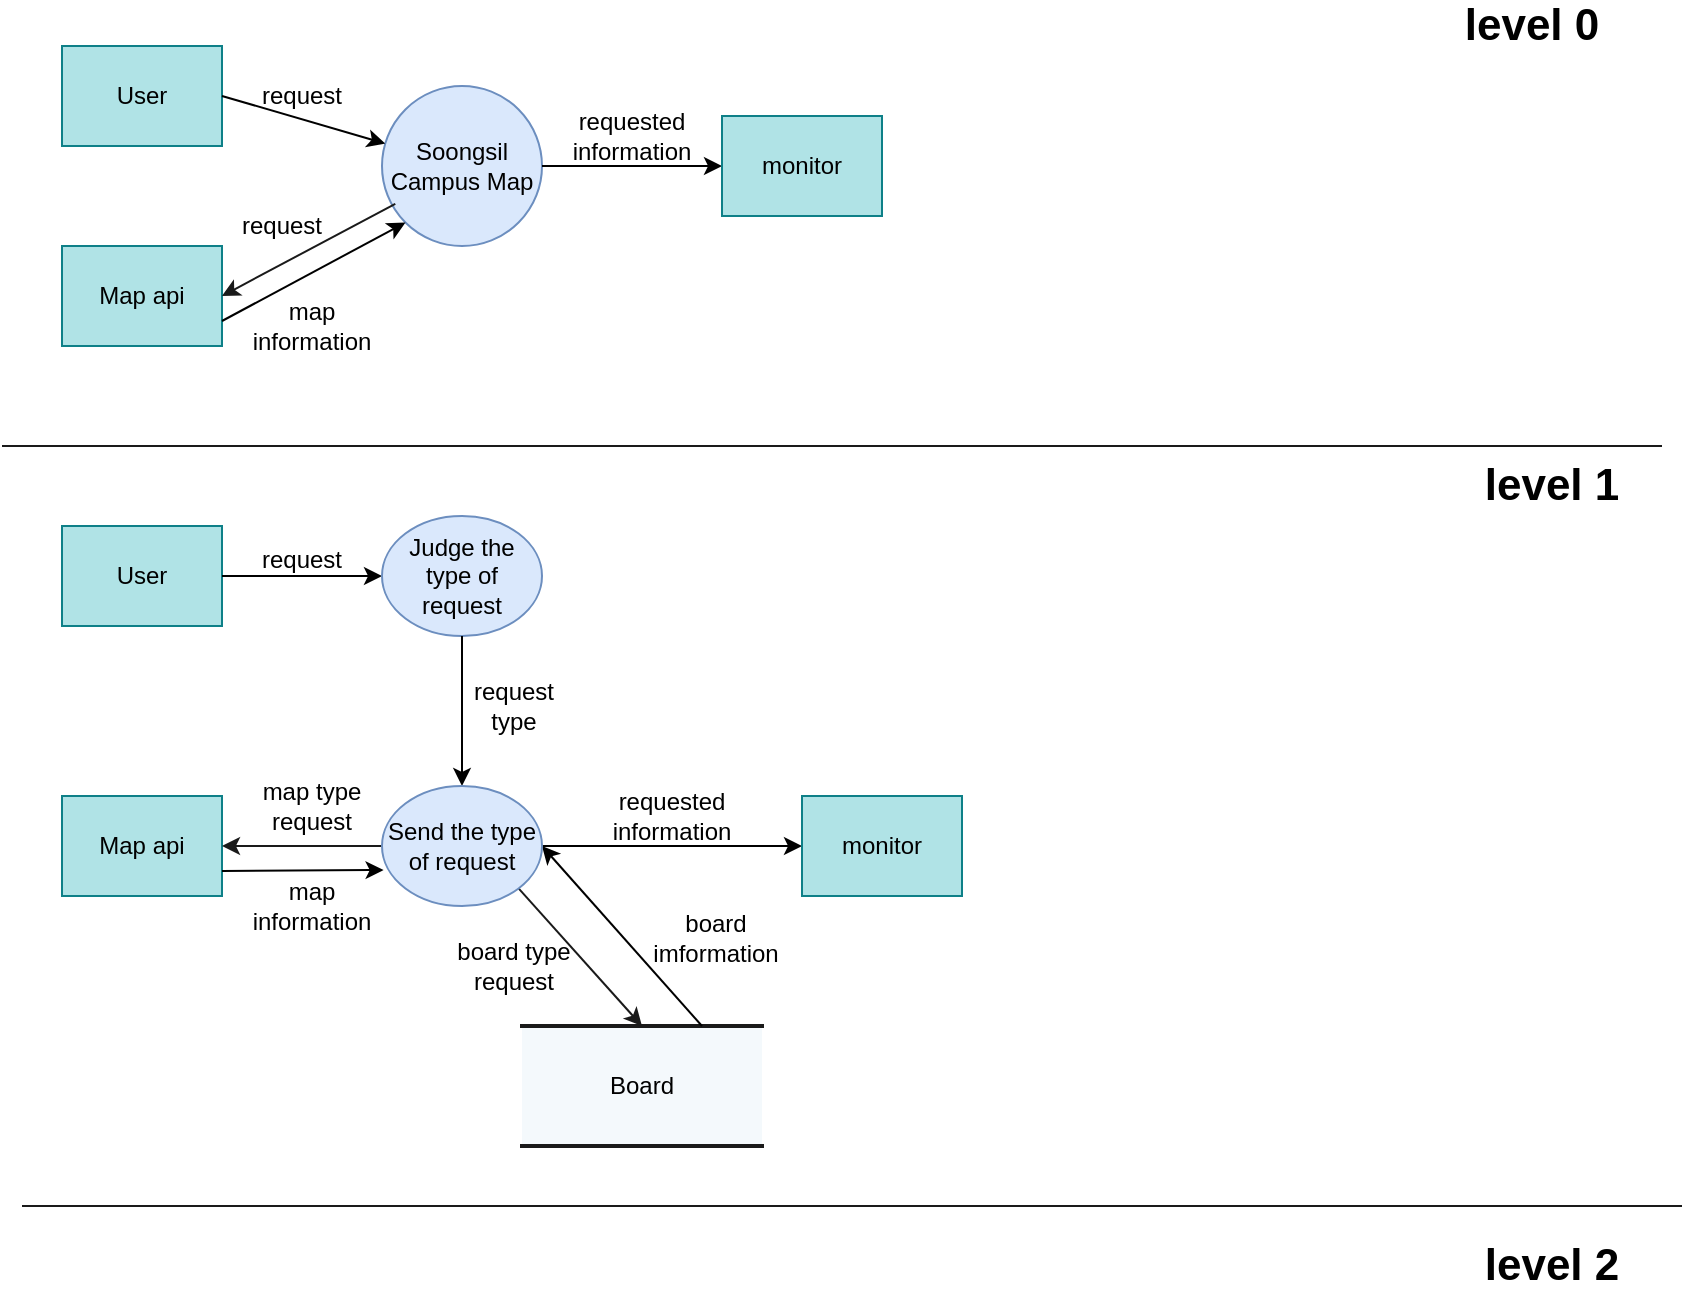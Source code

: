 <mxfile version="14.5.10" type="github">
  <diagram id="bymFOXxrn5_BvPnEqQ4S" name="Page-1">
    <mxGraphModel dx="627" dy="933" grid="1" gridSize="10" guides="1" tooltips="1" connect="1" arrows="1" fold="1" page="1" pageScale="1" pageWidth="827" pageHeight="1169" math="0" shadow="0">
      <root>
        <mxCell id="0" />
        <mxCell id="1" parent="0" />
        <mxCell id="Yp8CZBlHFuohsSUHgXvk-1" value="Soongsil&lt;br&gt;Campus Map" style="ellipse;whiteSpace=wrap;html=1;aspect=fixed;fillColor=#dae8fc;strokeColor=#6c8ebf;" vertex="1" parent="1">
          <mxGeometry x="190" y="50" width="80" height="80" as="geometry" />
        </mxCell>
        <mxCell id="Yp8CZBlHFuohsSUHgXvk-2" value="User" style="rounded=0;whiteSpace=wrap;html=1;fillColor=#b0e3e6;strokeColor=#0e8088;" vertex="1" parent="1">
          <mxGeometry x="30" y="30" width="80" height="50" as="geometry" />
        </mxCell>
        <mxCell id="Yp8CZBlHFuohsSUHgXvk-3" value="" style="endArrow=classic;html=1;exitX=1;exitY=0.5;exitDx=0;exitDy=0;" edge="1" parent="1" source="Yp8CZBlHFuohsSUHgXvk-2" target="Yp8CZBlHFuohsSUHgXvk-1">
          <mxGeometry width="50" height="50" relative="1" as="geometry">
            <mxPoint x="170" y="160" as="sourcePoint" />
            <mxPoint x="220" y="110" as="targetPoint" />
          </mxGeometry>
        </mxCell>
        <mxCell id="Yp8CZBlHFuohsSUHgXvk-4" value="Map api" style="rounded=0;whiteSpace=wrap;html=1;fillColor=#b0e3e6;strokeColor=#0e8088;" vertex="1" parent="1">
          <mxGeometry x="30" y="130" width="80" height="50" as="geometry" />
        </mxCell>
        <mxCell id="Yp8CZBlHFuohsSUHgXvk-5" value="" style="endArrow=classic;html=1;exitX=1;exitY=0.75;exitDx=0;exitDy=0;entryX=0;entryY=1;entryDx=0;entryDy=0;" edge="1" parent="1" source="Yp8CZBlHFuohsSUHgXvk-4" target="Yp8CZBlHFuohsSUHgXvk-1">
          <mxGeometry width="50" height="50" relative="1" as="geometry">
            <mxPoint x="120" y="65" as="sourcePoint" />
            <mxPoint x="201.6" y="88.8" as="targetPoint" />
          </mxGeometry>
        </mxCell>
        <mxCell id="Yp8CZBlHFuohsSUHgXvk-6" value="" style="endArrow=classic;html=1;exitX=0.083;exitY=0.736;exitDx=0;exitDy=0;entryX=1;entryY=0.5;entryDx=0;entryDy=0;exitPerimeter=0;fillColor=#fff2cc;strokeColor=#1A1A1A;" edge="1" parent="1" source="Yp8CZBlHFuohsSUHgXvk-1" target="Yp8CZBlHFuohsSUHgXvk-4">
          <mxGeometry width="50" height="50" relative="1" as="geometry">
            <mxPoint x="120" y="177.5" as="sourcePoint" />
            <mxPoint x="211.716" y="128.284" as="targetPoint" />
          </mxGeometry>
        </mxCell>
        <mxCell id="Yp8CZBlHFuohsSUHgXvk-7" value="request" style="text;html=1;strokeColor=none;fillColor=none;align=center;verticalAlign=middle;whiteSpace=wrap;rounded=0;" vertex="1" parent="1">
          <mxGeometry x="130" y="45" width="40" height="20" as="geometry" />
        </mxCell>
        <mxCell id="Yp8CZBlHFuohsSUHgXvk-8" value="request" style="text;html=1;strokeColor=none;fillColor=none;align=center;verticalAlign=middle;whiteSpace=wrap;rounded=0;" vertex="1" parent="1">
          <mxGeometry x="120" y="110" width="40" height="20" as="geometry" />
        </mxCell>
        <mxCell id="Yp8CZBlHFuohsSUHgXvk-9" value="map information" style="text;html=1;strokeColor=none;fillColor=none;align=center;verticalAlign=middle;whiteSpace=wrap;rounded=0;" vertex="1" parent="1">
          <mxGeometry x="130" y="160" width="50" height="20" as="geometry" />
        </mxCell>
        <mxCell id="Yp8CZBlHFuohsSUHgXvk-10" value="" style="endArrow=classic;html=1;exitX=1;exitY=0.5;exitDx=0;exitDy=0;" edge="1" parent="1" source="Yp8CZBlHFuohsSUHgXvk-1" target="Yp8CZBlHFuohsSUHgXvk-11">
          <mxGeometry width="50" height="50" relative="1" as="geometry">
            <mxPoint x="310" y="150" as="sourcePoint" />
            <mxPoint x="360" y="90" as="targetPoint" />
          </mxGeometry>
        </mxCell>
        <mxCell id="Yp8CZBlHFuohsSUHgXvk-11" value="monitor" style="rounded=0;whiteSpace=wrap;html=1;fillColor=#b0e3e6;strokeColor=#0e8088;" vertex="1" parent="1">
          <mxGeometry x="360" y="65" width="80" height="50" as="geometry" />
        </mxCell>
        <mxCell id="Yp8CZBlHFuohsSUHgXvk-12" value="requested information" style="text;html=1;strokeColor=none;fillColor=none;align=center;verticalAlign=middle;whiteSpace=wrap;rounded=0;" vertex="1" parent="1">
          <mxGeometry x="290" y="65" width="50" height="20" as="geometry" />
        </mxCell>
        <mxCell id="Yp8CZBlHFuohsSUHgXvk-15" value="User" style="rounded=0;whiteSpace=wrap;html=1;fillColor=#b0e3e6;strokeColor=#0e8088;" vertex="1" parent="1">
          <mxGeometry x="30" y="270" width="80" height="50" as="geometry" />
        </mxCell>
        <mxCell id="Yp8CZBlHFuohsSUHgXvk-16" value="" style="endArrow=classic;html=1;exitX=1;exitY=0.5;exitDx=0;exitDy=0;" edge="1" parent="1" source="Yp8CZBlHFuohsSUHgXvk-15" target="Yp8CZBlHFuohsSUHgXvk-31">
          <mxGeometry width="50" height="50" relative="1" as="geometry">
            <mxPoint x="170" y="400" as="sourcePoint" />
            <mxPoint x="181.883" y="317.872" as="targetPoint" />
          </mxGeometry>
        </mxCell>
        <mxCell id="Yp8CZBlHFuohsSUHgXvk-17" value="Map api" style="rounded=0;whiteSpace=wrap;html=1;fillColor=#b0e3e6;strokeColor=#0e8088;" vertex="1" parent="1">
          <mxGeometry x="30" y="405" width="80" height="50" as="geometry" />
        </mxCell>
        <mxCell id="Yp8CZBlHFuohsSUHgXvk-18" value="" style="endArrow=classic;html=1;exitX=1;exitY=0.75;exitDx=0;exitDy=0;entryX=0.01;entryY=0.7;entryDx=0;entryDy=0;entryPerimeter=0;" edge="1" parent="1" source="Yp8CZBlHFuohsSUHgXvk-17" target="Yp8CZBlHFuohsSUHgXvk-42">
          <mxGeometry width="50" height="50" relative="1" as="geometry">
            <mxPoint x="120" y="305" as="sourcePoint" />
            <mxPoint x="300" y="340" as="targetPoint" />
          </mxGeometry>
        </mxCell>
        <mxCell id="Yp8CZBlHFuohsSUHgXvk-19" value="" style="endArrow=classic;html=1;entryX=1;entryY=0.5;entryDx=0;entryDy=0;fillColor=#fff2cc;strokeColor=#1A1A1A;" edge="1" parent="1" source="Yp8CZBlHFuohsSUHgXvk-42" target="Yp8CZBlHFuohsSUHgXvk-17">
          <mxGeometry width="50" height="50" relative="1" as="geometry">
            <mxPoint x="190" y="340" as="sourcePoint" />
            <mxPoint x="211.716" y="368.284" as="targetPoint" />
          </mxGeometry>
        </mxCell>
        <mxCell id="Yp8CZBlHFuohsSUHgXvk-20" value="request" style="text;html=1;strokeColor=none;fillColor=none;align=center;verticalAlign=middle;whiteSpace=wrap;rounded=0;" vertex="1" parent="1">
          <mxGeometry x="130" y="277" width="40" height="20" as="geometry" />
        </mxCell>
        <mxCell id="Yp8CZBlHFuohsSUHgXvk-21" value="map type request" style="text;html=1;strokeColor=none;fillColor=none;align=center;verticalAlign=middle;whiteSpace=wrap;rounded=0;" vertex="1" parent="1">
          <mxGeometry x="125" y="400" width="60" height="20" as="geometry" />
        </mxCell>
        <mxCell id="Yp8CZBlHFuohsSUHgXvk-22" value="map information" style="text;html=1;strokeColor=none;fillColor=none;align=center;verticalAlign=middle;whiteSpace=wrap;rounded=0;" vertex="1" parent="1">
          <mxGeometry x="130" y="450" width="50" height="20" as="geometry" />
        </mxCell>
        <mxCell id="Yp8CZBlHFuohsSUHgXvk-23" value="" style="endArrow=classic;html=1;exitX=1;exitY=0.5;exitDx=0;exitDy=0;" edge="1" parent="1" source="Yp8CZBlHFuohsSUHgXvk-42" target="Yp8CZBlHFuohsSUHgXvk-24">
          <mxGeometry width="50" height="50" relative="1" as="geometry">
            <mxPoint x="630.0" y="330" as="sourcePoint" />
            <mxPoint x="730" y="330" as="targetPoint" />
          </mxGeometry>
        </mxCell>
        <mxCell id="Yp8CZBlHFuohsSUHgXvk-24" value="monitor" style="rounded=0;whiteSpace=wrap;html=1;fillColor=#b0e3e6;strokeColor=#0e8088;" vertex="1" parent="1">
          <mxGeometry x="400" y="405" width="80" height="50" as="geometry" />
        </mxCell>
        <mxCell id="Yp8CZBlHFuohsSUHgXvk-25" value="requested information" style="text;html=1;strokeColor=none;fillColor=none;align=center;verticalAlign=middle;whiteSpace=wrap;rounded=0;" vertex="1" parent="1">
          <mxGeometry x="310" y="405" width="50" height="20" as="geometry" />
        </mxCell>
        <mxCell id="Yp8CZBlHFuohsSUHgXvk-26" value="" style="endArrow=none;html=1;strokeColor=#1A1A1A;" edge="1" parent="1">
          <mxGeometry width="50" height="50" relative="1" as="geometry">
            <mxPoint y="230" as="sourcePoint" />
            <mxPoint x="830" y="230" as="targetPoint" />
          </mxGeometry>
        </mxCell>
        <mxCell id="Yp8CZBlHFuohsSUHgXvk-27" value="&lt;font style=&quot;font-size: 22px&quot;&gt;&lt;b&gt;level 0&lt;/b&gt;&lt;/font&gt;" style="text;html=1;strokeColor=none;fillColor=none;align=center;verticalAlign=middle;whiteSpace=wrap;rounded=0;" vertex="1" parent="1">
          <mxGeometry x="720" y="10" width="90" height="20" as="geometry" />
        </mxCell>
        <mxCell id="Yp8CZBlHFuohsSUHgXvk-28" value="&lt;font style=&quot;font-size: 22px&quot;&gt;&lt;b&gt;level 1&lt;/b&gt;&lt;/font&gt;" style="text;html=1;strokeColor=none;fillColor=none;align=center;verticalAlign=middle;whiteSpace=wrap;rounded=0;" vertex="1" parent="1">
          <mxGeometry x="730" y="240" width="90" height="20" as="geometry" />
        </mxCell>
        <mxCell id="Yp8CZBlHFuohsSUHgXvk-31" value="Judge the type of request" style="ellipse;whiteSpace=wrap;html=1;fillColor=#dae8fc;strokeColor=#6c8ebf;" vertex="1" parent="1">
          <mxGeometry x="190" y="265" width="80" height="60" as="geometry" />
        </mxCell>
        <mxCell id="Yp8CZBlHFuohsSUHgXvk-34" value="Board" style="shape=partialRectangle;whiteSpace=wrap;html=1;left=0;right=0;fillColor=#F4F9FC;strokeWidth=2;strokeColor=#1A1A1A;" vertex="1" parent="1">
          <mxGeometry x="260" y="520" width="120" height="60" as="geometry" />
        </mxCell>
        <mxCell id="Yp8CZBlHFuohsSUHgXvk-35" value="" style="endArrow=classic;html=1;exitX=1;exitY=1;exitDx=0;exitDy=0;fillColor=#fff2cc;strokeColor=#1A1A1A;entryX=0.5;entryY=0;entryDx=0;entryDy=0;" edge="1" parent="1" source="Yp8CZBlHFuohsSUHgXvk-42" target="Yp8CZBlHFuohsSUHgXvk-34">
          <mxGeometry width="50" height="50" relative="1" as="geometry">
            <mxPoint x="380.0" y="327" as="sourcePoint" />
            <mxPoint x="270" y="407" as="targetPoint" />
          </mxGeometry>
        </mxCell>
        <mxCell id="Yp8CZBlHFuohsSUHgXvk-36" value="board type request" style="text;html=1;strokeColor=none;fillColor=none;align=center;verticalAlign=middle;whiteSpace=wrap;rounded=0;" vertex="1" parent="1">
          <mxGeometry x="226" y="480" width="60" height="20" as="geometry" />
        </mxCell>
        <mxCell id="Yp8CZBlHFuohsSUHgXvk-37" value="" style="endArrow=classic;html=1;exitX=0.75;exitY=0;exitDx=0;exitDy=0;entryX=1;entryY=0.5;entryDx=0;entryDy=0;" edge="1" parent="1" source="Yp8CZBlHFuohsSUHgXvk-34" target="Yp8CZBlHFuohsSUHgXvk-42">
          <mxGeometry width="50" height="50" relative="1" as="geometry">
            <mxPoint x="270" y="419.5" as="sourcePoint" />
            <mxPoint x="408.563" y="318.002" as="targetPoint" />
          </mxGeometry>
        </mxCell>
        <mxCell id="Yp8CZBlHFuohsSUHgXvk-38" value="board imformation" style="text;html=1;strokeColor=none;fillColor=none;align=center;verticalAlign=middle;whiteSpace=wrap;rounded=0;" vertex="1" parent="1">
          <mxGeometry x="327" y="466" width="60" height="20" as="geometry" />
        </mxCell>
        <mxCell id="Yp8CZBlHFuohsSUHgXvk-41" value="" style="endArrow=classic;html=1;" edge="1" parent="1" source="Yp8CZBlHFuohsSUHgXvk-31" target="Yp8CZBlHFuohsSUHgXvk-42">
          <mxGeometry width="50" height="50" relative="1" as="geometry">
            <mxPoint x="120" y="417.5" as="sourcePoint" />
            <mxPoint x="340" y="295" as="targetPoint" />
          </mxGeometry>
        </mxCell>
        <mxCell id="Yp8CZBlHFuohsSUHgXvk-42" value="Send the type of request" style="ellipse;whiteSpace=wrap;html=1;fillColor=#dae8fc;strokeColor=#6c8ebf;" vertex="1" parent="1">
          <mxGeometry x="190" y="400" width="80" height="60" as="geometry" />
        </mxCell>
        <mxCell id="Yp8CZBlHFuohsSUHgXvk-47" value="request type" style="text;html=1;strokeColor=none;fillColor=none;align=center;verticalAlign=middle;whiteSpace=wrap;rounded=0;" vertex="1" parent="1">
          <mxGeometry x="236" y="350" width="40" height="20" as="geometry" />
        </mxCell>
        <mxCell id="Yp8CZBlHFuohsSUHgXvk-49" value="" style="endArrow=none;html=1;strokeColor=#1A1A1A;" edge="1" parent="1">
          <mxGeometry width="50" height="50" relative="1" as="geometry">
            <mxPoint x="10" y="610" as="sourcePoint" />
            <mxPoint x="840" y="610" as="targetPoint" />
          </mxGeometry>
        </mxCell>
        <mxCell id="Yp8CZBlHFuohsSUHgXvk-50" value="&lt;font style=&quot;font-size: 22px&quot;&gt;&lt;b&gt;level 2&lt;/b&gt;&lt;/font&gt;" style="text;html=1;strokeColor=none;fillColor=none;align=center;verticalAlign=middle;whiteSpace=wrap;rounded=0;" vertex="1" parent="1">
          <mxGeometry x="730" y="630" width="90" height="20" as="geometry" />
        </mxCell>
      </root>
    </mxGraphModel>
  </diagram>
</mxfile>
